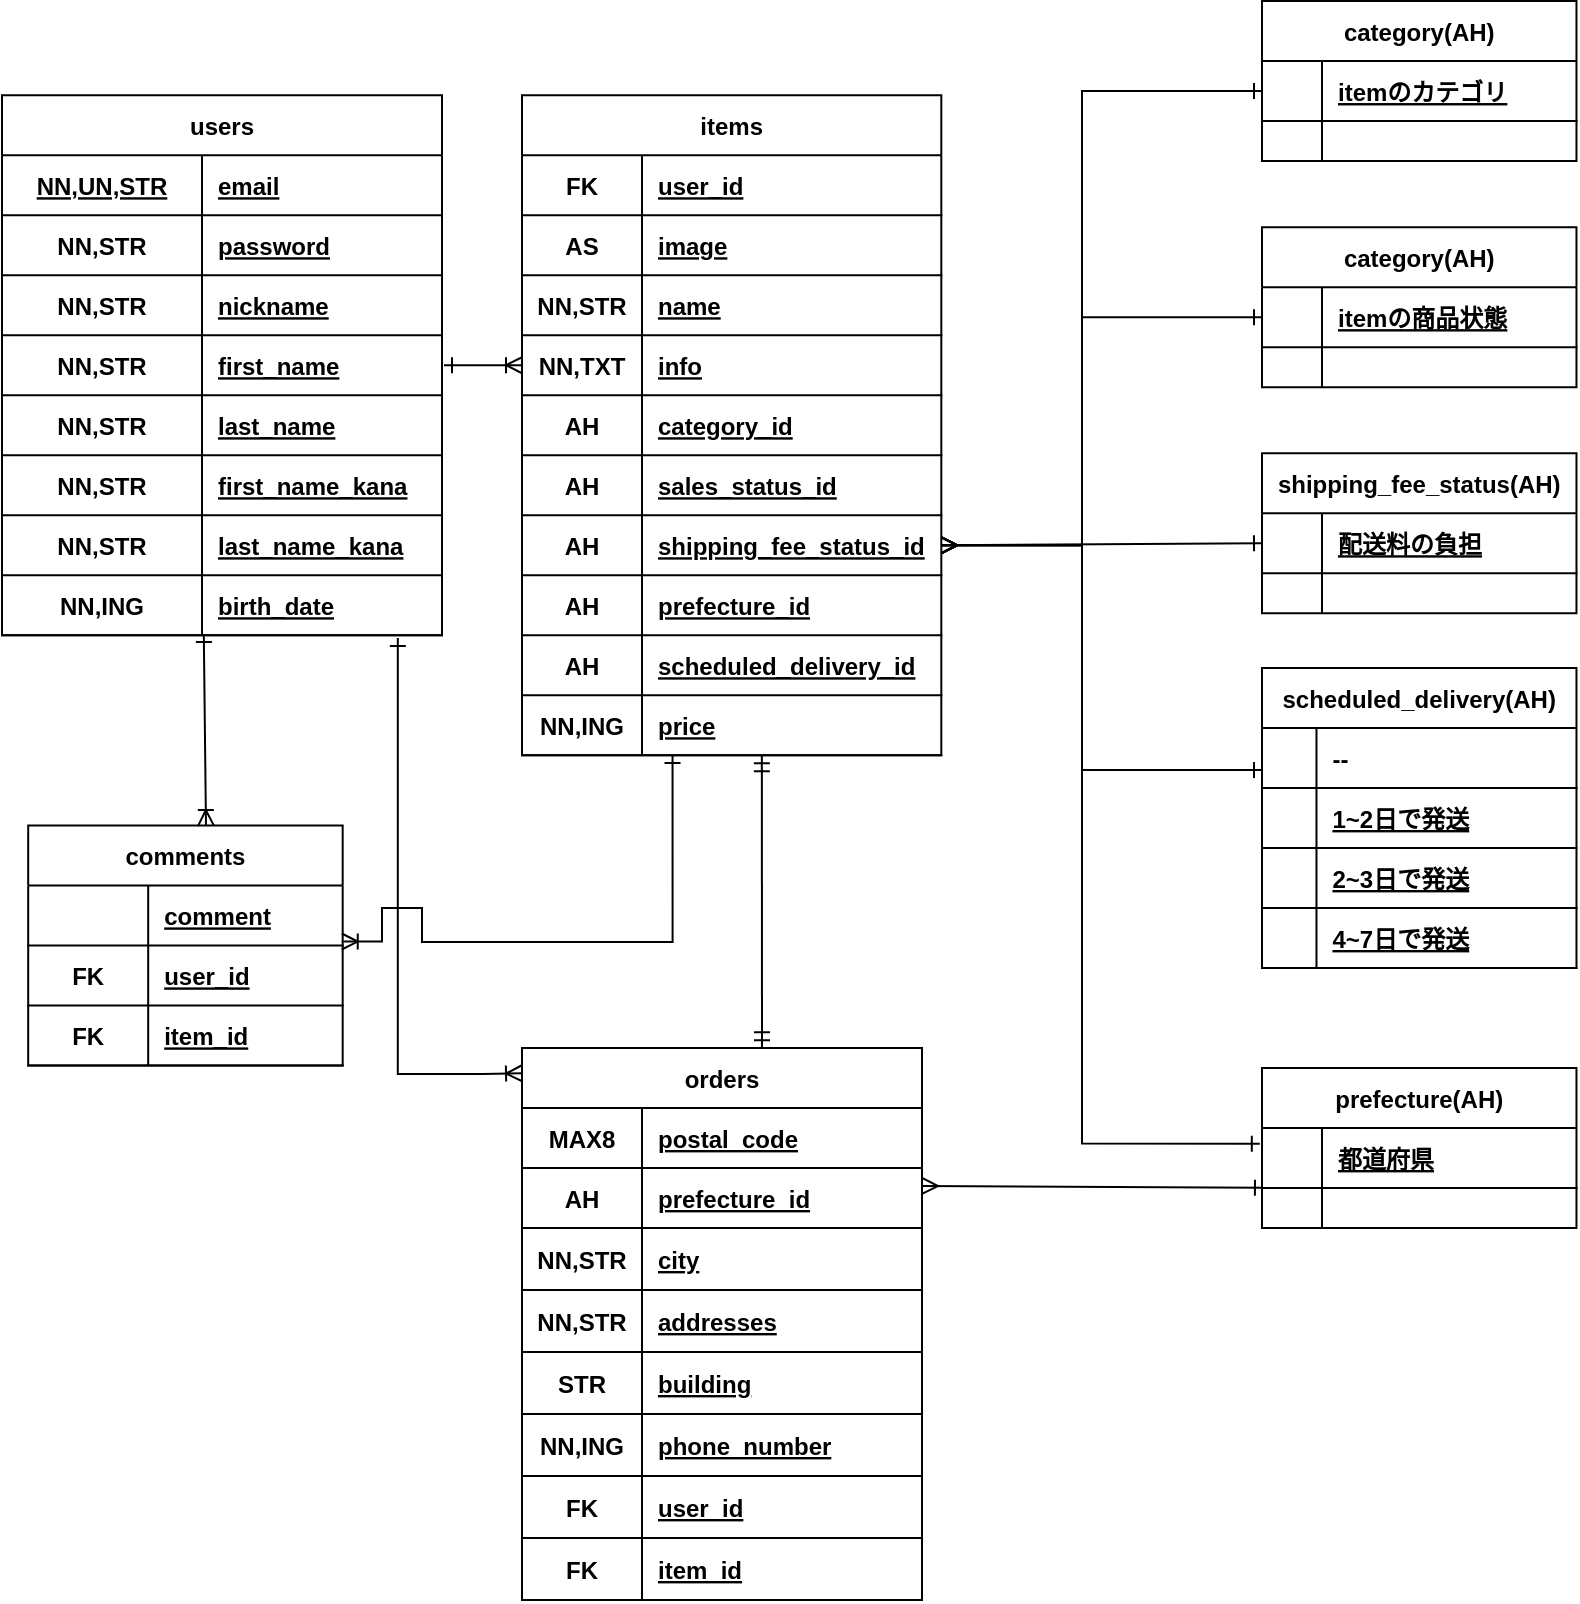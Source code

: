 <mxfile>
    <diagram id="4HuOQyTcGGPd5mqete6q" name="ページ1">
        <mxGraphModel dx="291" dy="215" grid="1" gridSize="10" guides="1" tooltips="1" connect="0" arrows="1" fold="1" page="1" pageScale="1" pageWidth="827" pageHeight="1169" math="0" shadow="0">
            <root>
                <mxCell id="0"/>
                <mxCell id="1" parent="0"/>
                <mxCell id="54" value="users" style="shape=table;startSize=30;container=1;collapsible=1;childLayout=tableLayout;fixedRows=1;rowLines=0;fontStyle=1;align=center;resizeLast=1;" parent="1" vertex="1">
                    <mxGeometry x="20" y="153.62" width="220" height="270" as="geometry"/>
                </mxCell>
                <mxCell id="169" value="" style="shape=partialRectangle;collapsible=0;dropTarget=0;pointerEvents=0;fillColor=none;top=0;left=0;bottom=1;right=0;points=[[0,0.5],[1,0.5]];portConstraint=eastwest;perimeterSpacing=1;" parent="54" vertex="1">
                    <mxGeometry y="30" width="220" height="30" as="geometry"/>
                </mxCell>
                <mxCell id="170" value="NN,UN,STR" style="shape=partialRectangle;connectable=0;fillColor=none;top=0;left=0;bottom=0;right=0;fontStyle=5;overflow=hidden;" parent="169" vertex="1">
                    <mxGeometry width="100" height="30" as="geometry"/>
                </mxCell>
                <mxCell id="171" value="email" style="shape=partialRectangle;connectable=0;fillColor=none;top=0;left=0;bottom=0;right=0;align=left;spacingLeft=6;fontStyle=5;overflow=hidden;" parent="169" vertex="1">
                    <mxGeometry x="100" width="120" height="30" as="geometry"/>
                </mxCell>
                <mxCell id="137" value="" style="shape=partialRectangle;collapsible=0;dropTarget=0;pointerEvents=0;fillColor=none;top=0;left=0;bottom=1;right=0;points=[[0,0.5],[1,0.5]];portConstraint=eastwest;perimeterSpacing=1;" parent="54" vertex="1">
                    <mxGeometry y="60" width="220" height="30" as="geometry"/>
                </mxCell>
                <mxCell id="138" value="NN,STR" style="shape=partialRectangle;connectable=0;fillColor=none;top=0;left=0;bottom=0;right=0;fontStyle=1;overflow=hidden;" parent="137" vertex="1">
                    <mxGeometry width="100" height="30" as="geometry"/>
                </mxCell>
                <mxCell id="139" value="password" style="shape=partialRectangle;connectable=0;fillColor=none;top=0;left=0;bottom=0;right=0;align=left;spacingLeft=6;fontStyle=5;overflow=hidden;" parent="137" vertex="1">
                    <mxGeometry x="100" width="120" height="30" as="geometry"/>
                </mxCell>
                <mxCell id="172" value="" style="shape=partialRectangle;collapsible=0;dropTarget=0;pointerEvents=0;fillColor=none;top=0;left=0;bottom=1;right=0;points=[[0,0.5],[1,0.5]];portConstraint=eastwest;perimeterSpacing=1;" parent="54" vertex="1">
                    <mxGeometry y="90" width="220" height="30" as="geometry"/>
                </mxCell>
                <mxCell id="173" value="NN,STR" style="shape=partialRectangle;connectable=0;fillColor=none;top=0;left=0;bottom=0;right=0;fontStyle=1;overflow=hidden;" parent="172" vertex="1">
                    <mxGeometry width="100" height="30" as="geometry"/>
                </mxCell>
                <mxCell id="174" value="nickname" style="shape=partialRectangle;connectable=0;fillColor=none;top=0;left=0;bottom=0;right=0;align=left;spacingLeft=6;fontStyle=5;overflow=hidden;" parent="172" vertex="1">
                    <mxGeometry x="100" width="120" height="30" as="geometry"/>
                </mxCell>
                <mxCell id="289" value="" style="shape=partialRectangle;collapsible=0;dropTarget=0;pointerEvents=0;fillColor=none;top=0;left=0;bottom=1;right=0;points=[[0,0.5],[1,0.5]];portConstraint=eastwest;perimeterSpacing=1;" parent="54" vertex="1">
                    <mxGeometry y="120" width="220" height="30" as="geometry"/>
                </mxCell>
                <mxCell id="290" value="NN,STR" style="shape=partialRectangle;connectable=0;fillColor=none;top=0;left=0;bottom=0;right=0;fontStyle=1;overflow=hidden;" parent="289" vertex="1">
                    <mxGeometry width="100" height="30" as="geometry"/>
                </mxCell>
                <mxCell id="291" value="first_name" style="shape=partialRectangle;connectable=0;fillColor=none;top=0;left=0;bottom=0;right=0;align=left;spacingLeft=6;fontStyle=5;overflow=hidden;" parent="289" vertex="1">
                    <mxGeometry x="100" width="120" height="30" as="geometry"/>
                </mxCell>
                <mxCell id="143" value="" style="shape=partialRectangle;collapsible=0;dropTarget=0;pointerEvents=0;fillColor=none;top=0;left=0;bottom=1;right=0;points=[[0,0.5],[1,0.5]];portConstraint=eastwest;perimeterSpacing=1;" parent="54" vertex="1">
                    <mxGeometry y="150" width="220" height="30" as="geometry"/>
                </mxCell>
                <mxCell id="144" value="NN,STR" style="shape=partialRectangle;connectable=0;fillColor=none;top=0;left=0;bottom=0;right=0;fontStyle=1;overflow=hidden;" parent="143" vertex="1">
                    <mxGeometry width="100" height="30" as="geometry"/>
                </mxCell>
                <mxCell id="145" value="last_name" style="shape=partialRectangle;connectable=0;fillColor=none;top=0;left=0;bottom=0;right=0;align=left;spacingLeft=6;fontStyle=5;overflow=hidden;" parent="143" vertex="1">
                    <mxGeometry x="100" width="120" height="30" as="geometry"/>
                </mxCell>
                <mxCell id="58" value="" style="shape=partialRectangle;collapsible=0;dropTarget=0;pointerEvents=0;fillColor=none;top=0;left=0;bottom=1;right=0;points=[[0,0.5],[1,0.5]];portConstraint=eastwest;perimeterSpacing=1;" parent="54" vertex="1">
                    <mxGeometry y="180" width="220" height="30" as="geometry"/>
                </mxCell>
                <mxCell id="59" value="NN,STR" style="shape=partialRectangle;connectable=0;fillColor=none;top=0;left=0;bottom=0;right=0;fontStyle=1;overflow=hidden;" parent="58" vertex="1">
                    <mxGeometry width="100" height="30" as="geometry"/>
                </mxCell>
                <mxCell id="60" value="first_name_kana" style="shape=partialRectangle;connectable=0;fillColor=none;top=0;left=0;bottom=0;right=0;align=left;spacingLeft=6;fontStyle=5;overflow=hidden;" parent="58" vertex="1">
                    <mxGeometry x="100" width="120" height="30" as="geometry"/>
                </mxCell>
                <mxCell id="140" value="" style="shape=partialRectangle;collapsible=0;dropTarget=0;pointerEvents=0;fillColor=none;top=0;left=0;bottom=1;right=0;points=[[0,0.5],[1,0.5]];portConstraint=eastwest;perimeterSpacing=1;" parent="54" vertex="1">
                    <mxGeometry y="210" width="220" height="30" as="geometry"/>
                </mxCell>
                <mxCell id="141" value="NN,STR" style="shape=partialRectangle;connectable=0;fillColor=none;top=0;left=0;bottom=0;right=0;fontStyle=1;overflow=hidden;" parent="140" vertex="1">
                    <mxGeometry width="100" height="30" as="geometry"/>
                </mxCell>
                <mxCell id="142" value="last_name_kana" style="shape=partialRectangle;connectable=0;fillColor=none;top=0;left=0;bottom=0;right=0;align=left;spacingLeft=6;fontStyle=5;overflow=hidden;" parent="140" vertex="1">
                    <mxGeometry x="100" width="120" height="30" as="geometry"/>
                </mxCell>
                <mxCell id="175" value="" style="shape=partialRectangle;collapsible=0;dropTarget=0;pointerEvents=0;fillColor=none;top=0;left=0;bottom=1;right=0;points=[[0,0.5],[1,0.5]];portConstraint=eastwest;perimeterSpacing=1;" parent="54" vertex="1">
                    <mxGeometry y="240" width="220" height="30" as="geometry"/>
                </mxCell>
                <mxCell id="176" value="NN,ING" style="shape=partialRectangle;connectable=0;fillColor=none;top=0;left=0;bottom=0;right=0;fontStyle=1;overflow=hidden;" parent="175" vertex="1">
                    <mxGeometry width="100" height="30" as="geometry"/>
                </mxCell>
                <mxCell id="177" value="birth_date" style="shape=partialRectangle;connectable=0;fillColor=none;top=0;left=0;bottom=0;right=0;align=left;spacingLeft=6;fontStyle=5;overflow=hidden;" parent="175" vertex="1">
                    <mxGeometry x="100" width="120" height="30" as="geometry"/>
                </mxCell>
                <mxCell id="68" value="items" style="shape=table;startSize=30;container=1;collapsible=1;childLayout=tableLayout;fixedRows=1;rowLines=0;fontStyle=1;align=center;resizeLast=1;horizontal=1;verticalAlign=middle;" parent="1" vertex="1">
                    <mxGeometry x="279.998" y="153.623" width="209.655" height="330" as="geometry">
                        <mxRectangle x="414" y="80" width="60" height="30" as="alternateBounds"/>
                    </mxGeometry>
                </mxCell>
                <mxCell id="268" value="" style="shape=partialRectangle;collapsible=0;dropTarget=0;pointerEvents=0;fillColor=none;top=0;left=0;bottom=1;right=0;points=[[0,0.5],[1,0.5]];portConstraint=eastwest;" parent="68" vertex="1">
                    <mxGeometry y="30" width="209.655" height="30" as="geometry"/>
                </mxCell>
                <mxCell id="269" value="FK" style="shape=partialRectangle;connectable=0;fillColor=none;top=0;left=0;bottom=0;right=0;fontStyle=1;overflow=hidden;" parent="268" vertex="1">
                    <mxGeometry width="60" height="30" as="geometry"/>
                </mxCell>
                <mxCell id="270" value="user_id" style="shape=partialRectangle;connectable=0;fillColor=none;top=0;left=0;bottom=0;right=0;align=left;spacingLeft=6;fontStyle=5;overflow=hidden;" parent="268" vertex="1">
                    <mxGeometry x="60" width="149.655" height="30" as="geometry"/>
                </mxCell>
                <mxCell id="72" value="" style="shape=partialRectangle;collapsible=0;dropTarget=0;pointerEvents=0;fillColor=none;top=0;left=0;bottom=1;right=0;points=[[0,0.5],[1,0.5]];portConstraint=eastwest;" parent="68" vertex="1">
                    <mxGeometry y="60" width="209.655" height="30" as="geometry"/>
                </mxCell>
                <mxCell id="73" value="AS" style="shape=partialRectangle;connectable=0;fillColor=none;top=0;left=0;bottom=0;right=0;fontStyle=1;overflow=hidden;" parent="72" vertex="1">
                    <mxGeometry width="60" height="30" as="geometry"/>
                </mxCell>
                <mxCell id="74" value="image" style="shape=partialRectangle;connectable=0;fillColor=none;top=0;left=0;bottom=0;right=0;align=left;spacingLeft=6;fontStyle=5;overflow=hidden;" parent="72" vertex="1">
                    <mxGeometry x="60" width="149.655" height="30" as="geometry"/>
                </mxCell>
                <mxCell id="190" value="" style="shape=partialRectangle;collapsible=0;dropTarget=0;pointerEvents=0;fillColor=none;top=0;left=0;bottom=1;right=0;points=[[0,0.5],[1,0.5]];portConstraint=eastwest;" parent="68" vertex="1">
                    <mxGeometry y="90" width="209.655" height="30" as="geometry"/>
                </mxCell>
                <mxCell id="191" value="NN,STR" style="shape=partialRectangle;connectable=0;fillColor=none;top=0;left=0;bottom=0;right=0;fontStyle=1;overflow=hidden;" parent="190" vertex="1">
                    <mxGeometry width="60" height="30" as="geometry"/>
                </mxCell>
                <mxCell id="192" value="name" style="shape=partialRectangle;connectable=0;fillColor=none;top=0;left=0;bottom=0;right=0;align=left;spacingLeft=6;fontStyle=5;overflow=hidden;" parent="190" vertex="1">
                    <mxGeometry x="60" width="149.655" height="30" as="geometry"/>
                </mxCell>
                <mxCell id="187" value="" style="shape=partialRectangle;collapsible=0;dropTarget=0;pointerEvents=0;fillColor=none;top=0;left=0;bottom=1;right=0;points=[[0,0.5],[1,0.5]];portConstraint=eastwest;" parent="68" vertex="1">
                    <mxGeometry y="120" width="209.655" height="30" as="geometry"/>
                </mxCell>
                <mxCell id="188" value="NN,TXT" style="shape=partialRectangle;connectable=0;fillColor=none;top=0;left=0;bottom=0;right=0;fontStyle=1;overflow=hidden;" parent="187" vertex="1">
                    <mxGeometry width="60" height="30" as="geometry"/>
                </mxCell>
                <mxCell id="189" value="info" style="shape=partialRectangle;connectable=0;fillColor=none;top=0;left=0;bottom=0;right=0;align=left;spacingLeft=6;fontStyle=5;overflow=hidden;" parent="187" vertex="1">
                    <mxGeometry x="60" width="149.655" height="30" as="geometry"/>
                </mxCell>
                <mxCell id="245" value="" style="shape=partialRectangle;collapsible=0;dropTarget=0;pointerEvents=0;fillColor=none;top=0;left=0;bottom=1;right=0;points=[[0,0.5],[1,0.5]];portConstraint=eastwest;" parent="68" vertex="1">
                    <mxGeometry y="150" width="209.655" height="30" as="geometry"/>
                </mxCell>
                <mxCell id="246" value="AH" style="shape=partialRectangle;connectable=0;fillColor=none;top=0;left=0;bottom=0;right=0;fontStyle=1;overflow=hidden;" parent="245" vertex="1">
                    <mxGeometry width="60" height="30" as="geometry"/>
                </mxCell>
                <mxCell id="247" value="category_id" style="shape=partialRectangle;connectable=0;fillColor=none;top=0;left=0;bottom=0;right=0;align=left;spacingLeft=6;fontStyle=5;overflow=hidden;" parent="245" vertex="1">
                    <mxGeometry x="60" width="149.655" height="30" as="geometry"/>
                </mxCell>
                <mxCell id="251" value="" style="shape=partialRectangle;collapsible=0;dropTarget=0;pointerEvents=0;fillColor=none;top=0;left=0;bottom=1;right=0;points=[[0,0.5],[1,0.5]];portConstraint=eastwest;" parent="68" vertex="1">
                    <mxGeometry y="180" width="209.655" height="30" as="geometry"/>
                </mxCell>
                <mxCell id="252" value="AH" style="shape=partialRectangle;connectable=0;fillColor=none;top=0;left=0;bottom=0;right=0;fontStyle=1;overflow=hidden;" parent="251" vertex="1">
                    <mxGeometry width="60" height="30" as="geometry"/>
                </mxCell>
                <mxCell id="253" value="sales_status_id" style="shape=partialRectangle;connectable=0;fillColor=none;top=0;left=0;bottom=0;right=0;align=left;spacingLeft=6;fontStyle=5;overflow=hidden;" parent="251" vertex="1">
                    <mxGeometry x="60" width="149.655" height="30" as="geometry"/>
                </mxCell>
                <mxCell id="248" value="" style="shape=partialRectangle;collapsible=0;dropTarget=0;pointerEvents=0;fillColor=none;top=0;left=0;bottom=1;right=0;points=[[0,0.5],[1,0.5]];portConstraint=eastwest;" parent="68" vertex="1">
                    <mxGeometry y="210" width="209.655" height="30" as="geometry"/>
                </mxCell>
                <mxCell id="249" value="AH" style="shape=partialRectangle;connectable=0;fillColor=none;top=0;left=0;bottom=0;right=0;fontStyle=1;overflow=hidden;" parent="248" vertex="1">
                    <mxGeometry width="60" height="30" as="geometry"/>
                </mxCell>
                <mxCell id="250" value="shipping_fee_status_id" style="shape=partialRectangle;connectable=0;fillColor=none;top=0;left=0;bottom=0;right=0;align=left;spacingLeft=6;fontStyle=5;overflow=hidden;" parent="248" vertex="1">
                    <mxGeometry x="60" width="149.655" height="30" as="geometry"/>
                </mxCell>
                <mxCell id="184" value="" style="shape=partialRectangle;collapsible=0;dropTarget=0;pointerEvents=0;fillColor=none;top=0;left=0;bottom=1;right=0;points=[[0,0.5],[1,0.5]];portConstraint=eastwest;" parent="68" vertex="1">
                    <mxGeometry y="240" width="209.655" height="30" as="geometry"/>
                </mxCell>
                <mxCell id="185" value="AH" style="shape=partialRectangle;connectable=0;fillColor=none;top=0;left=0;bottom=0;right=0;fontStyle=1;overflow=hidden;" parent="184" vertex="1">
                    <mxGeometry width="60" height="30" as="geometry"/>
                </mxCell>
                <mxCell id="186" value="prefecture_id" style="shape=partialRectangle;connectable=0;fillColor=none;top=0;left=0;bottom=0;right=0;align=left;spacingLeft=6;fontStyle=5;overflow=hidden;" parent="184" vertex="1">
                    <mxGeometry x="60" width="149.655" height="30" as="geometry"/>
                </mxCell>
                <mxCell id="200" value="" style="shape=partialRectangle;collapsible=0;dropTarget=0;pointerEvents=0;fillColor=none;top=0;left=0;bottom=1;right=0;points=[[0,0.5],[1,0.5]];portConstraint=eastwest;" parent="68" vertex="1">
                    <mxGeometry y="270" width="209.655" height="30" as="geometry"/>
                </mxCell>
                <mxCell id="201" value="AH" style="shape=partialRectangle;connectable=0;fillColor=none;top=0;left=0;bottom=0;right=0;fontStyle=1;overflow=hidden;" parent="200" vertex="1">
                    <mxGeometry width="60" height="30" as="geometry"/>
                </mxCell>
                <mxCell id="202" value="scheduled_delivery_id" style="shape=partialRectangle;connectable=0;fillColor=none;top=0;left=0;bottom=0;right=0;align=left;spacingLeft=6;fontStyle=5;overflow=hidden;" parent="200" vertex="1">
                    <mxGeometry x="60" width="149.655" height="30" as="geometry"/>
                </mxCell>
                <mxCell id="197" value="" style="shape=partialRectangle;collapsible=0;dropTarget=0;pointerEvents=0;fillColor=none;top=0;left=0;bottom=1;right=0;points=[[0,0.5],[1,0.5]];portConstraint=eastwest;" parent="68" vertex="1">
                    <mxGeometry y="300" width="209.655" height="30" as="geometry"/>
                </mxCell>
                <mxCell id="198" value="NN,ING" style="shape=partialRectangle;connectable=0;fillColor=none;top=0;left=0;bottom=0;right=0;fontStyle=1;overflow=hidden;" parent="197" vertex="1">
                    <mxGeometry width="60" height="30" as="geometry"/>
                </mxCell>
                <mxCell id="199" value="price" style="shape=partialRectangle;connectable=0;fillColor=none;top=0;left=0;bottom=0;right=0;align=left;spacingLeft=6;fontStyle=5;overflow=hidden;" parent="197" vertex="1">
                    <mxGeometry x="60" width="149.655" height="30" as="geometry"/>
                </mxCell>
                <mxCell id="94" value="comments" style="shape=table;startSize=30;container=1;collapsible=1;childLayout=tableLayout;fixedRows=1;rowLines=0;fontStyle=1;align=center;resizeLast=1;perimeterSpacing=1;" parent="1" vertex="1">
                    <mxGeometry x="33.1" y="518.7" width="157.24" height="120" as="geometry"/>
                </mxCell>
                <mxCell id="108" value="" style="shape=partialRectangle;collapsible=0;dropTarget=0;pointerEvents=0;fillColor=none;top=0;left=0;bottom=1;right=0;points=[[0,0.5],[1,0.5]];portConstraint=eastwest;" parent="94" vertex="1">
                    <mxGeometry y="30" width="157.24" height="30" as="geometry"/>
                </mxCell>
                <mxCell id="109" value="" style="shape=partialRectangle;connectable=0;fillColor=none;top=0;left=0;bottom=0;right=0;fontStyle=1;overflow=hidden;" parent="108" vertex="1">
                    <mxGeometry width="60" height="30" as="geometry"/>
                </mxCell>
                <mxCell id="110" value="comment" style="shape=partialRectangle;connectable=0;fillColor=none;top=0;left=0;bottom=0;right=0;align=left;spacingLeft=6;fontStyle=5;overflow=hidden;" parent="108" vertex="1">
                    <mxGeometry x="60" width="97.24" height="30" as="geometry"/>
                </mxCell>
                <mxCell id="301" value="" style="shape=partialRectangle;collapsible=0;dropTarget=0;pointerEvents=0;fillColor=none;top=0;left=0;bottom=1;right=0;points=[[0,0.5],[1,0.5]];portConstraint=eastwest;" parent="94" vertex="1">
                    <mxGeometry y="60" width="157.24" height="30" as="geometry"/>
                </mxCell>
                <mxCell id="302" value="FK" style="shape=partialRectangle;connectable=0;fillColor=none;top=0;left=0;bottom=0;right=0;fontStyle=1;overflow=hidden;" parent="301" vertex="1">
                    <mxGeometry width="60" height="30" as="geometry"/>
                </mxCell>
                <mxCell id="303" value="user_id" style="shape=partialRectangle;connectable=0;fillColor=none;top=0;left=0;bottom=0;right=0;align=left;spacingLeft=6;fontStyle=5;overflow=hidden;" parent="301" vertex="1">
                    <mxGeometry x="60" width="97.24" height="30" as="geometry"/>
                </mxCell>
                <mxCell id="298" value="" style="shape=partialRectangle;collapsible=0;dropTarget=0;pointerEvents=0;fillColor=none;top=0;left=0;bottom=1;right=0;points=[[0,0.5],[1,0.5]];portConstraint=eastwest;" parent="94" vertex="1">
                    <mxGeometry y="90" width="157.24" height="30" as="geometry"/>
                </mxCell>
                <mxCell id="299" value="FK" style="shape=partialRectangle;connectable=0;fillColor=none;top=0;left=0;bottom=0;right=0;fontStyle=1;overflow=hidden;" parent="298" vertex="1">
                    <mxGeometry width="60" height="30" as="geometry"/>
                </mxCell>
                <mxCell id="300" value="item_id" style="shape=partialRectangle;connectable=0;fillColor=none;top=0;left=0;bottom=0;right=0;align=left;spacingLeft=6;fontStyle=5;overflow=hidden;" parent="298" vertex="1">
                    <mxGeometry x="60" width="97.24" height="30" as="geometry"/>
                </mxCell>
                <mxCell id="206" value="" style="fontSize=12;html=1;endArrow=ERoneToMany;exitX=1;exitY=0.5;exitDx=0;exitDy=0;entryX=0;entryY=0.5;entryDx=0;entryDy=0;rounded=0;startArrow=ERone;startFill=0;" parent="1" source="289" target="187" edge="1">
                    <mxGeometry x="20" y="50" width="100" height="100" as="geometry">
                        <mxPoint x="203.448" y="309.058" as="sourcePoint"/>
                        <mxPoint x="360.69" y="313.768" as="targetPoint"/>
                    </mxGeometry>
                </mxCell>
                <mxCell id="207" value="category(AH)" style="shape=table;startSize=30;container=1;collapsible=1;childLayout=tableLayout;fixedRows=1;rowLines=0;fontStyle=1;align=center;resizeLast=1;" parent="1" vertex="1">
                    <mxGeometry x="649.999" y="106.53" width="157.241" height="80" as="geometry"/>
                </mxCell>
                <mxCell id="208" value="" style="shape=partialRectangle;collapsible=0;dropTarget=0;pointerEvents=0;fillColor=none;top=0;left=0;bottom=1;right=0;points=[[0,0.5],[1,0.5]];portConstraint=eastwest;" parent="207" vertex="1">
                    <mxGeometry y="30" width="157.241" height="30" as="geometry"/>
                </mxCell>
                <mxCell id="209" value="" style="shape=partialRectangle;connectable=0;fillColor=none;top=0;left=0;bottom=0;right=0;fontStyle=1;overflow=hidden;" parent="208" vertex="1">
                    <mxGeometry width="30" height="30" as="geometry"/>
                </mxCell>
                <mxCell id="210" value="itemのカテゴリ" style="shape=partialRectangle;connectable=0;fillColor=none;top=0;left=0;bottom=0;right=0;align=left;spacingLeft=6;fontStyle=5;overflow=hidden;" parent="208" vertex="1">
                    <mxGeometry x="30" width="127.241" height="30" as="geometry"/>
                </mxCell>
                <mxCell id="211" value="" style="shape=partialRectangle;collapsible=0;dropTarget=0;pointerEvents=0;fillColor=none;top=0;left=0;bottom=0;right=0;points=[[0,0.5],[1,0.5]];portConstraint=eastwest;" parent="207" vertex="1">
                    <mxGeometry y="60" width="157.241" height="20" as="geometry"/>
                </mxCell>
                <mxCell id="212" value="" style="shape=partialRectangle;connectable=0;fillColor=none;top=0;left=0;bottom=0;right=0;editable=1;overflow=hidden;" parent="211" vertex="1">
                    <mxGeometry width="30" height="20" as="geometry"/>
                </mxCell>
                <mxCell id="213" value="" style="shape=partialRectangle;connectable=0;fillColor=none;top=0;left=0;bottom=0;right=0;align=left;spacingLeft=6;overflow=hidden;" parent="211" vertex="1">
                    <mxGeometry x="30" width="127.241" height="20" as="geometry"/>
                </mxCell>
                <mxCell id="220" value="prefecture(AH)" style="shape=table;startSize=30;container=1;collapsible=1;childLayout=tableLayout;fixedRows=1;rowLines=0;fontStyle=1;align=center;resizeLast=1;" parent="1" vertex="1">
                    <mxGeometry x="649.999" y="640.0" width="157.241" height="80" as="geometry"/>
                </mxCell>
                <mxCell id="221" value="" style="shape=partialRectangle;collapsible=0;dropTarget=0;pointerEvents=0;fillColor=none;top=0;left=0;bottom=1;right=0;points=[[0,0.5],[1,0.5]];portConstraint=eastwest;" parent="220" vertex="1">
                    <mxGeometry y="30" width="157.241" height="30" as="geometry"/>
                </mxCell>
                <mxCell id="222" value="" style="shape=partialRectangle;connectable=0;fillColor=none;top=0;left=0;bottom=0;right=0;fontStyle=1;overflow=hidden;" parent="221" vertex="1">
                    <mxGeometry width="30" height="30" as="geometry"/>
                </mxCell>
                <mxCell id="223" value="都道府県" style="shape=partialRectangle;connectable=0;fillColor=none;top=0;left=0;bottom=0;right=0;align=left;spacingLeft=6;fontStyle=5;overflow=hidden;" parent="221" vertex="1">
                    <mxGeometry x="30" width="127.241" height="30" as="geometry"/>
                </mxCell>
                <mxCell id="224" value="" style="shape=partialRectangle;collapsible=0;dropTarget=0;pointerEvents=0;fillColor=none;top=0;left=0;bottom=0;right=0;points=[[0,0.5],[1,0.5]];portConstraint=eastwest;" parent="220" vertex="1">
                    <mxGeometry y="60" width="157.241" height="20" as="geometry"/>
                </mxCell>
                <mxCell id="225" value="" style="shape=partialRectangle;connectable=0;fillColor=none;top=0;left=0;bottom=0;right=0;editable=1;overflow=hidden;" parent="224" vertex="1">
                    <mxGeometry width="30" height="20" as="geometry"/>
                </mxCell>
                <mxCell id="226" value="" style="shape=partialRectangle;connectable=0;fillColor=none;top=0;left=0;bottom=0;right=0;align=left;spacingLeft=6;overflow=hidden;" parent="224" vertex="1">
                    <mxGeometry x="30" width="127.241" height="20" as="geometry"/>
                </mxCell>
                <mxCell id="227" value="scheduled_delivery(AH)" style="shape=table;startSize=30;container=1;collapsible=1;childLayout=tableLayout;fixedRows=1;rowLines=0;fontStyle=1;align=center;resizeLast=1;" parent="1" vertex="1">
                    <mxGeometry x="650" y="440.0" width="157.24" height="150" as="geometry"/>
                </mxCell>
                <mxCell id="274" value="" style="shape=partialRectangle;collapsible=0;dropTarget=0;pointerEvents=0;fillColor=none;top=0;left=0;bottom=1;right=0;points=[[0,0.5],[1,0.5]];portConstraint=eastwest;fontStyle=1;" parent="227" vertex="1">
                    <mxGeometry y="30" width="157.24" height="30" as="geometry"/>
                </mxCell>
                <mxCell id="275" value="" style="shape=partialRectangle;connectable=0;fillColor=none;top=0;left=0;bottom=0;right=0;fontStyle=1;overflow=hidden;" parent="274" vertex="1">
                    <mxGeometry width="27.241" height="30" as="geometry"/>
                </mxCell>
                <mxCell id="276" value="--" style="shape=partialRectangle;connectable=0;fillColor=none;top=0;left=0;bottom=0;right=0;align=left;spacingLeft=6;fontStyle=1;overflow=hidden;" parent="274" vertex="1">
                    <mxGeometry x="27.241" width="129.999" height="30" as="geometry"/>
                </mxCell>
                <mxCell id="277" value="" style="shape=partialRectangle;collapsible=0;dropTarget=0;pointerEvents=0;fillColor=none;top=0;left=0;bottom=1;right=0;points=[[0,0.5],[1,0.5]];portConstraint=eastwest;fontStyle=1;" parent="227" vertex="1">
                    <mxGeometry y="60" width="157.24" height="30" as="geometry"/>
                </mxCell>
                <mxCell id="278" value="" style="shape=partialRectangle;connectable=0;fillColor=none;top=0;left=0;bottom=0;right=0;fontStyle=1;overflow=hidden;" parent="277" vertex="1">
                    <mxGeometry width="27.241" height="30" as="geometry"/>
                </mxCell>
                <mxCell id="279" value="1~2日で発送" style="shape=partialRectangle;connectable=0;fillColor=none;top=0;left=0;bottom=0;right=0;align=left;spacingLeft=6;fontStyle=5;overflow=hidden;" parent="277" vertex="1">
                    <mxGeometry x="27.241" width="129.999" height="30" as="geometry"/>
                </mxCell>
                <mxCell id="271" value="" style="shape=partialRectangle;collapsible=0;dropTarget=0;pointerEvents=0;fillColor=none;top=0;left=0;bottom=1;right=0;points=[[0,0.5],[1,0.5]];portConstraint=eastwest;fontStyle=1;" parent="227" vertex="1">
                    <mxGeometry y="90" width="157.24" height="30" as="geometry"/>
                </mxCell>
                <mxCell id="272" value="" style="shape=partialRectangle;connectable=0;fillColor=none;top=0;left=0;bottom=0;right=0;fontStyle=1;overflow=hidden;" parent="271" vertex="1">
                    <mxGeometry width="27.241" height="30" as="geometry"/>
                </mxCell>
                <mxCell id="273" value="2~3日で発送" style="shape=partialRectangle;connectable=0;fillColor=none;top=0;left=0;bottom=0;right=0;align=left;spacingLeft=6;fontStyle=5;overflow=hidden;" parent="271" vertex="1">
                    <mxGeometry x="27.241" width="129.999" height="30" as="geometry"/>
                </mxCell>
                <mxCell id="228" value="" style="shape=partialRectangle;collapsible=0;dropTarget=0;pointerEvents=0;fillColor=none;top=0;left=0;bottom=1;right=0;points=[[0,0.5],[1,0.5]];portConstraint=eastwest;fontStyle=1;" parent="227" vertex="1">
                    <mxGeometry y="120" width="157.24" height="30" as="geometry"/>
                </mxCell>
                <mxCell id="229" value="" style="shape=partialRectangle;connectable=0;fillColor=none;top=0;left=0;bottom=0;right=0;fontStyle=1;overflow=hidden;" parent="228" vertex="1">
                    <mxGeometry width="27.241" height="30" as="geometry"/>
                </mxCell>
                <mxCell id="230" value="4~7日で発送" style="shape=partialRectangle;connectable=0;fillColor=none;top=0;left=0;bottom=0;right=0;align=left;spacingLeft=6;fontStyle=5;overflow=hidden;" parent="228" vertex="1">
                    <mxGeometry x="27.241" width="129.999" height="30" as="geometry"/>
                </mxCell>
                <mxCell id="242" value="" style="edgeStyle=orthogonalEdgeStyle;fontSize=12;html=1;endArrow=ERone;startArrow=ERmany;entryX=0;entryY=0.5;entryDx=0;entryDy=0;rounded=0;exitX=1;exitY=0.5;exitDx=0;exitDy=0;startFill=0;endFill=0;" parent="1" source="248" target="208" edge="1">
                    <mxGeometry x="20" y="50" width="100" height="100" as="geometry">
                        <mxPoint x="510" y="360" as="sourcePoint"/>
                        <mxPoint x="570.345" y="219.565" as="targetPoint"/>
                        <Array as="points">
                            <mxPoint x="560" y="379"/>
                            <mxPoint x="560" y="152"/>
                        </Array>
                    </mxGeometry>
                </mxCell>
                <mxCell id="244" value="" style="edgeStyle=orthogonalEdgeStyle;fontSize=12;html=1;endArrow=ERone;startArrow=ERmany;rounded=0;exitX=1;exitY=0.5;exitDx=0;exitDy=0;endFill=0;startFill=0;entryX=-0.007;entryY=0.261;entryDx=0;entryDy=0;entryPerimeter=0;" parent="1" source="248" target="221" edge="1">
                    <mxGeometry x="20" y="50" width="100" height="100" as="geometry">
                        <mxPoint x="552.874" y="417.391" as="sourcePoint"/>
                        <mxPoint x="640" y="680" as="targetPoint"/>
                        <Array as="points">
                            <mxPoint x="560" y="379"/>
                            <mxPoint x="560" y="678"/>
                        </Array>
                    </mxGeometry>
                </mxCell>
                <mxCell id="254" value="category(AH)" style="shape=table;startSize=30;container=1;collapsible=1;childLayout=tableLayout;fixedRows=1;rowLines=0;fontStyle=1;align=center;resizeLast=1;" parent="1" vertex="1">
                    <mxGeometry x="649.999" y="219.573" width="157.241" height="80" as="geometry"/>
                </mxCell>
                <mxCell id="255" value="" style="shape=partialRectangle;collapsible=0;dropTarget=0;pointerEvents=0;fillColor=none;top=0;left=0;bottom=1;right=0;points=[[0,0.5],[1,0.5]];portConstraint=eastwest;" parent="254" vertex="1">
                    <mxGeometry y="30" width="157.241" height="30" as="geometry"/>
                </mxCell>
                <mxCell id="256" value="" style="shape=partialRectangle;connectable=0;fillColor=none;top=0;left=0;bottom=0;right=0;fontStyle=1;overflow=hidden;" parent="255" vertex="1">
                    <mxGeometry width="30" height="30" as="geometry"/>
                </mxCell>
                <mxCell id="257" value="itemの商品状態" style="shape=partialRectangle;connectable=0;fillColor=none;top=0;left=0;bottom=0;right=0;align=left;spacingLeft=6;fontStyle=5;overflow=hidden;" parent="255" vertex="1">
                    <mxGeometry x="30" width="127.241" height="30" as="geometry"/>
                </mxCell>
                <mxCell id="258" value="" style="shape=partialRectangle;collapsible=0;dropTarget=0;pointerEvents=0;fillColor=none;top=0;left=0;bottom=0;right=0;points=[[0,0.5],[1,0.5]];portConstraint=eastwest;" parent="254" vertex="1">
                    <mxGeometry y="60" width="157.241" height="20" as="geometry"/>
                </mxCell>
                <mxCell id="259" value="" style="shape=partialRectangle;connectable=0;fillColor=none;top=0;left=0;bottom=0;right=0;editable=1;overflow=hidden;" parent="258" vertex="1">
                    <mxGeometry width="30" height="20" as="geometry"/>
                </mxCell>
                <mxCell id="260" value="" style="shape=partialRectangle;connectable=0;fillColor=none;top=0;left=0;bottom=0;right=0;align=left;spacingLeft=6;overflow=hidden;" parent="258" vertex="1">
                    <mxGeometry x="30" width="127.241" height="20" as="geometry"/>
                </mxCell>
                <mxCell id="261" value="shipping_fee_status(AH)" style="shape=table;startSize=30;container=1;collapsible=1;childLayout=tableLayout;fixedRows=1;rowLines=0;fontStyle=1;align=center;resizeLast=1;" parent="1" vertex="1">
                    <mxGeometry x="650" y="332.62" width="157.24" height="80" as="geometry"/>
                </mxCell>
                <mxCell id="262" value="" style="shape=partialRectangle;collapsible=0;dropTarget=0;pointerEvents=0;fillColor=none;top=0;left=0;bottom=1;right=0;points=[[0,0.5],[1,0.5]];portConstraint=eastwest;" parent="261" vertex="1">
                    <mxGeometry y="30" width="157.24" height="30" as="geometry"/>
                </mxCell>
                <mxCell id="263" value="" style="shape=partialRectangle;connectable=0;fillColor=none;top=0;left=0;bottom=0;right=0;fontStyle=1;overflow=hidden;" parent="262" vertex="1">
                    <mxGeometry width="30" height="30" as="geometry"/>
                </mxCell>
                <mxCell id="264" value="配送料の負担" style="shape=partialRectangle;connectable=0;fillColor=none;top=0;left=0;bottom=0;right=0;align=left;spacingLeft=6;fontStyle=5;overflow=hidden;" parent="262" vertex="1">
                    <mxGeometry x="30" width="127.24" height="30" as="geometry"/>
                </mxCell>
                <mxCell id="265" value="" style="shape=partialRectangle;collapsible=0;dropTarget=0;pointerEvents=0;fillColor=none;top=0;left=0;bottom=0;right=0;points=[[0,0.5],[1,0.5]];portConstraint=eastwest;" parent="261" vertex="1">
                    <mxGeometry y="60" width="157.24" height="20" as="geometry"/>
                </mxCell>
                <mxCell id="266" value="" style="shape=partialRectangle;connectable=0;fillColor=none;top=0;left=0;bottom=0;right=0;editable=1;overflow=hidden;" parent="265" vertex="1">
                    <mxGeometry width="30" height="20" as="geometry"/>
                </mxCell>
                <mxCell id="267" value="" style="shape=partialRectangle;connectable=0;fillColor=none;top=0;left=0;bottom=0;right=0;align=left;spacingLeft=6;overflow=hidden;" parent="265" vertex="1">
                    <mxGeometry x="30" width="127.24" height="20" as="geometry"/>
                </mxCell>
                <mxCell id="293" value="" style="edgeStyle=orthogonalEdgeStyle;fontSize=12;html=1;endArrow=ERone;startArrow=ERmany;rounded=0;entryX=0;entryY=0.5;entryDx=0;entryDy=0;startFill=0;endFill=0;exitX=1;exitY=0.5;exitDx=0;exitDy=0;" parent="1" source="248" target="255" edge="1">
                    <mxGeometry x="20" y="87.42" width="100" height="100" as="geometry">
                        <mxPoint x="510" y="380" as="sourcePoint"/>
                        <mxPoint x="600" y="210" as="targetPoint"/>
                        <Array as="points">
                            <mxPoint x="560" y="379"/>
                            <mxPoint x="560" y="265"/>
                        </Array>
                    </mxGeometry>
                </mxCell>
                <mxCell id="296" value="" style="fontSize=12;html=1;endArrow=ERone;startArrow=ERmany;rounded=0;exitX=1;exitY=0.5;exitDx=0;exitDy=0;entryX=0;entryY=0.5;entryDx=0;entryDy=0;startFill=0;endFill=0;" parent="1" source="248" target="262" edge="1">
                    <mxGeometry x="30" y="172.85" width="100" height="100" as="geometry">
                        <mxPoint x="499.654" y="434.053" as="sourcePoint"/>
                        <mxPoint x="640" y="379" as="targetPoint"/>
                    </mxGeometry>
                </mxCell>
                <mxCell id="297" value="" style="edgeStyle=orthogonalEdgeStyle;fontSize=12;html=1;endArrow=ERone;startArrow=ERmany;rounded=0;exitX=1;exitY=0.5;exitDx=0;exitDy=0;startFill=0;endFill=0;" parent="1" source="248" edge="1">
                    <mxGeometry x="22.2" y="21.38" width="100" height="100" as="geometry">
                        <mxPoint x="492" y="410" as="sourcePoint"/>
                        <mxPoint x="650" y="491" as="targetPoint"/>
                        <Array as="points">
                            <mxPoint x="560" y="379"/>
                            <mxPoint x="560" y="491"/>
                        </Array>
                    </mxGeometry>
                </mxCell>
                <mxCell id="307" value="orders" style="shape=table;startSize=30;container=1;collapsible=1;childLayout=tableLayout;fixedRows=1;rowLines=0;fontStyle=1;align=center;resizeLast=1;perimeterSpacing=1;" parent="1" vertex="1">
                    <mxGeometry x="280" y="630" width="200" height="276" as="geometry"/>
                </mxCell>
                <mxCell id="308" value="" style="shape=partialRectangle;collapsible=0;dropTarget=0;pointerEvents=0;fillColor=none;top=0;left=0;bottom=1;right=0;points=[[0,0.5],[1,0.5]];portConstraint=eastwest;" parent="307" vertex="1">
                    <mxGeometry y="30" width="200" height="30" as="geometry"/>
                </mxCell>
                <mxCell id="309" value="MAX8" style="shape=partialRectangle;connectable=0;fillColor=none;top=0;left=0;bottom=0;right=0;fontStyle=1;overflow=hidden;" parent="308" vertex="1">
                    <mxGeometry width="60" height="30" as="geometry"/>
                </mxCell>
                <mxCell id="310" value="postal_code" style="shape=partialRectangle;connectable=0;fillColor=none;top=0;left=0;bottom=0;right=0;align=left;spacingLeft=6;fontStyle=5;overflow=hidden;" parent="308" vertex="1">
                    <mxGeometry x="60" width="140" height="30" as="geometry"/>
                </mxCell>
                <mxCell id="311" value="" style="shape=partialRectangle;collapsible=0;dropTarget=0;pointerEvents=0;fillColor=none;top=0;left=0;bottom=1;right=0;points=[[0,0.5],[1,0.5]];portConstraint=eastwest;" parent="307" vertex="1">
                    <mxGeometry y="60" width="200" height="30" as="geometry"/>
                </mxCell>
                <mxCell id="312" value="AH" style="shape=partialRectangle;connectable=0;fillColor=none;top=0;left=0;bottom=0;right=0;fontStyle=1;overflow=hidden;" parent="311" vertex="1">
                    <mxGeometry width="60" height="30" as="geometry"/>
                </mxCell>
                <mxCell id="313" value="prefecture_id" style="shape=partialRectangle;connectable=0;fillColor=none;top=0;left=0;bottom=0;right=0;align=left;spacingLeft=6;fontStyle=5;overflow=hidden;" parent="311" vertex="1">
                    <mxGeometry x="60" width="140" height="30" as="geometry"/>
                </mxCell>
                <mxCell id="314" value="" style="shape=partialRectangle;collapsible=0;dropTarget=0;pointerEvents=0;fillColor=none;top=0;left=0;bottom=1;right=0;points=[[0,0.5],[1,0.5]];portConstraint=eastwest;" parent="307" vertex="1">
                    <mxGeometry y="90" width="200" height="31" as="geometry"/>
                </mxCell>
                <mxCell id="315" value="NN,STR" style="shape=partialRectangle;connectable=0;fillColor=none;top=0;left=0;bottom=0;right=0;fontStyle=1;overflow=hidden;" parent="314" vertex="1">
                    <mxGeometry width="60" height="31" as="geometry"/>
                </mxCell>
                <mxCell id="316" value="city" style="shape=partialRectangle;connectable=0;fillColor=none;top=0;left=0;bottom=0;right=0;align=left;spacingLeft=6;fontStyle=5;overflow=hidden;" parent="314" vertex="1">
                    <mxGeometry x="60" width="140" height="31" as="geometry"/>
                </mxCell>
                <mxCell id="317" value="" style="shape=partialRectangle;collapsible=0;dropTarget=0;pointerEvents=0;fillColor=none;top=0;left=0;bottom=1;right=0;points=[[0,0.5],[1,0.5]];portConstraint=eastwest;" parent="307" vertex="1">
                    <mxGeometry y="121" width="200" height="31" as="geometry"/>
                </mxCell>
                <mxCell id="318" value="NN,STR" style="shape=partialRectangle;connectable=0;fillColor=none;top=0;left=0;bottom=0;right=0;fontStyle=1;overflow=hidden;" parent="317" vertex="1">
                    <mxGeometry width="60" height="31" as="geometry"/>
                </mxCell>
                <mxCell id="319" value="addresses" style="shape=partialRectangle;connectable=0;fillColor=none;top=0;left=0;bottom=0;right=0;align=left;spacingLeft=6;fontStyle=5;overflow=hidden;" parent="317" vertex="1">
                    <mxGeometry x="60" width="140" height="31" as="geometry"/>
                </mxCell>
                <mxCell id="320" value="" style="shape=partialRectangle;collapsible=0;dropTarget=0;pointerEvents=0;fillColor=none;top=0;left=0;bottom=1;right=0;points=[[0,0.5],[1,0.5]];portConstraint=eastwest;" parent="307" vertex="1">
                    <mxGeometry y="152" width="200" height="31" as="geometry"/>
                </mxCell>
                <mxCell id="321" value="STR" style="shape=partialRectangle;connectable=0;fillColor=none;top=0;left=0;bottom=0;right=0;fontStyle=1;overflow=hidden;" parent="320" vertex="1">
                    <mxGeometry width="60" height="31" as="geometry"/>
                </mxCell>
                <mxCell id="322" value="building" style="shape=partialRectangle;connectable=0;fillColor=none;top=0;left=0;bottom=0;right=0;align=left;spacingLeft=6;fontStyle=5;overflow=hidden;" parent="320" vertex="1">
                    <mxGeometry x="60" width="140" height="31" as="geometry"/>
                </mxCell>
                <mxCell id="323" value="" style="shape=partialRectangle;collapsible=0;dropTarget=0;pointerEvents=0;fillColor=none;top=0;left=0;bottom=1;right=0;points=[[0,0.5],[1,0.5]];portConstraint=eastwest;" parent="307" vertex="1">
                    <mxGeometry y="183" width="200" height="31" as="geometry"/>
                </mxCell>
                <mxCell id="324" value="NN,ING" style="shape=partialRectangle;connectable=0;fillColor=none;top=0;left=0;bottom=0;right=0;fontStyle=1;overflow=hidden;" parent="323" vertex="1">
                    <mxGeometry width="60" height="31" as="geometry"/>
                </mxCell>
                <mxCell id="325" value="phone_number" style="shape=partialRectangle;connectable=0;fillColor=none;top=0;left=0;bottom=0;right=0;align=left;spacingLeft=6;fontStyle=5;overflow=hidden;" parent="323" vertex="1">
                    <mxGeometry x="60" width="140" height="31" as="geometry"/>
                </mxCell>
                <mxCell id="329" value="" style="shape=partialRectangle;collapsible=0;dropTarget=0;pointerEvents=0;fillColor=none;top=0;left=0;bottom=1;right=0;points=[[0,0.5],[1,0.5]];portConstraint=eastwest;" parent="307" vertex="1">
                    <mxGeometry y="214" width="200" height="31" as="geometry"/>
                </mxCell>
                <mxCell id="330" value="FK" style="shape=partialRectangle;connectable=0;fillColor=none;top=0;left=0;bottom=0;right=0;fontStyle=1;overflow=hidden;" parent="329" vertex="1">
                    <mxGeometry width="60" height="31" as="geometry"/>
                </mxCell>
                <mxCell id="331" value="user_id" style="shape=partialRectangle;connectable=0;fillColor=none;top=0;left=0;bottom=0;right=0;align=left;spacingLeft=6;fontStyle=5;overflow=hidden;" parent="329" vertex="1">
                    <mxGeometry x="60" width="140" height="31" as="geometry"/>
                </mxCell>
                <mxCell id="343" value="" style="shape=partialRectangle;collapsible=0;dropTarget=0;pointerEvents=0;fillColor=none;top=0;left=0;bottom=1;right=0;points=[[0,0.5],[1,0.5]];portConstraint=eastwest;" parent="307" vertex="1">
                    <mxGeometry y="245" width="200" height="31" as="geometry"/>
                </mxCell>
                <mxCell id="344" value="FK" style="shape=partialRectangle;connectable=0;fillColor=none;top=0;left=0;bottom=0;right=0;fontStyle=1;overflow=hidden;" parent="343" vertex="1">
                    <mxGeometry width="60" height="31" as="geometry"/>
                </mxCell>
                <mxCell id="345" value="item_id" style="shape=partialRectangle;connectable=0;fillColor=none;top=0;left=0;bottom=0;right=0;align=left;spacingLeft=6;fontStyle=5;overflow=hidden;" parent="343" vertex="1">
                    <mxGeometry x="60" width="140" height="31" as="geometry"/>
                </mxCell>
                <mxCell id="326" value="" style="fontSize=12;html=1;endArrow=ERone;startArrow=ERmany;rounded=0;exitX=1;exitY=0.299;exitDx=0;exitDy=0;exitPerimeter=0;entryX=0.003;entryY=0.997;entryDx=0;entryDy=0;entryPerimeter=0;startFill=0;endFill=0;" parent="1" source="311" target="221" edge="1">
                    <mxGeometry x="40" y="182.85" width="100" height="100" as="geometry">
                        <mxPoint x="499.654" y="388.623" as="sourcePoint"/>
                        <mxPoint x="646" y="700" as="targetPoint"/>
                    </mxGeometry>
                </mxCell>
                <mxCell id="327" value="" style="fontSize=12;html=1;endArrow=ERoneToMany;exitX=0.459;exitY=0.949;exitDx=0;exitDy=0;exitPerimeter=0;rounded=0;startArrow=ERone;startFill=0;" parent="1" source="175" edge="1">
                    <mxGeometry x="30" y="60" width="100" height="100" as="geometry">
                        <mxPoint x="251" y="298.62" as="sourcePoint"/>
                        <mxPoint x="122" y="519" as="targetPoint"/>
                    </mxGeometry>
                </mxCell>
                <mxCell id="328" value="" style="fontSize=12;html=1;endArrow=ERoneToMany;rounded=0;startArrow=ERone;startFill=0;exitX=0.359;exitY=0.996;exitDx=0;exitDy=0;edgeStyle=orthogonalEdgeStyle;entryX=0.997;entryY=0.935;entryDx=0;entryDy=0;entryPerimeter=0;exitPerimeter=0;" parent="1" source="197" target="108" edge="1">
                    <mxGeometry x="40" y="70" width="100" height="100" as="geometry">
                        <mxPoint x="120" y="760" as="sourcePoint"/>
                        <mxPoint x="200" y="670" as="targetPoint"/>
                        <Array as="points">
                            <mxPoint x="355" y="577"/>
                            <mxPoint x="230" y="577"/>
                            <mxPoint x="230" y="560"/>
                            <mxPoint x="210" y="560"/>
                            <mxPoint x="210" y="577"/>
                        </Array>
                    </mxGeometry>
                </mxCell>
                <mxCell id="335" value="" style="fontSize=12;html=1;endArrow=ERoneToMany;exitX=0.896;exitY=1.012;exitDx=0;exitDy=0;exitPerimeter=0;rounded=0;edgeStyle=orthogonalEdgeStyle;entryX=0.005;entryY=0.049;entryDx=0;entryDy=0;entryPerimeter=0;startArrow=ERone;startFill=0;" parent="1" source="175" target="307" edge="1">
                    <mxGeometry x="40" y="70" width="100" height="100" as="geometry">
                        <mxPoint x="130.898" y="432.988" as="sourcePoint"/>
                        <mxPoint x="250" y="641" as="targetPoint"/>
                        <Array as="points">
                            <mxPoint x="218" y="643"/>
                            <mxPoint x="260" y="643"/>
                        </Array>
                    </mxGeometry>
                </mxCell>
                <mxCell id="336" value="" style="fontSize=12;html=1;endArrow=ERmandOne;startArrow=ERmandOne;rounded=0;entryX=0.599;entryY=0.004;entryDx=0;entryDy=0;entryPerimeter=0;exitX=0.572;exitY=1.002;exitDx=0;exitDy=0;exitPerimeter=0;" parent="1" source="197" target="307" edge="1">
                    <mxGeometry x="40" y="182.85" width="100" height="100" as="geometry">
                        <mxPoint x="399.921" y="518.003" as="sourcePoint"/>
                        <mxPoint x="659.999" y="387.617" as="targetPoint"/>
                    </mxGeometry>
                </mxCell>
            </root>
        </mxGraphModel>
    </diagram>
</mxfile>
